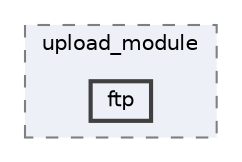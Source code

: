 digraph "/Users/michellmonroy/Documents/dev-glider/glider/src/upload_module/ftp"
{
 // LATEX_PDF_SIZE
  bgcolor="transparent";
  edge [fontname=Helvetica,fontsize=10,labelfontname=Helvetica,labelfontsize=10];
  node [fontname=Helvetica,fontsize=10,shape=box,height=0.2,width=0.4];
  compound=true
  subgraph clusterdir_a01c5af79a51603c4d38b3d07ebf014a {
    graph [ bgcolor="#edf0f7", pencolor="grey50", label="upload_module", fontname=Helvetica,fontsize=10 style="filled,dashed", URL="dir_a01c5af79a51603c4d38b3d07ebf014a.html",tooltip=""]
  dir_c8f77f08e386c0e1cb517e31d48e150d [label="ftp", fillcolor="#edf0f7", color="grey25", style="filled,bold", URL="dir_c8f77f08e386c0e1cb517e31d48e150d.html",tooltip=""];
  }
}
